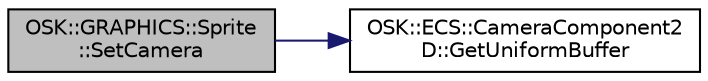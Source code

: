 digraph "OSK::GRAPHICS::Sprite::SetCamera"
{
 // LATEX_PDF_SIZE
  edge [fontname="Helvetica",fontsize="10",labelfontname="Helvetica",labelfontsize="10"];
  node [fontname="Helvetica",fontsize="10",shape=record];
  rankdir="LR";
  Node1 [label="OSK::GRAPHICS::Sprite\l::SetCamera",height=0.2,width=0.4,color="black", fillcolor="grey75", style="filled", fontcolor="black",tooltip="Debe establecerse la cámara después de instanciar la instancia del material 2D."];
  Node1 -> Node2 [color="midnightblue",fontsize="10",style="solid"];
  Node2 [label="OSK::ECS::CameraComponent2\lD::GetUniformBuffer",height=0.2,width=0.4,color="black", fillcolor="white", style="filled",URL="$class_o_s_k_1_1_e_c_s_1_1_camera_component2_d.html#a883c81f8df90e08fae9a726926fe958a",tooltip=" "];
}
